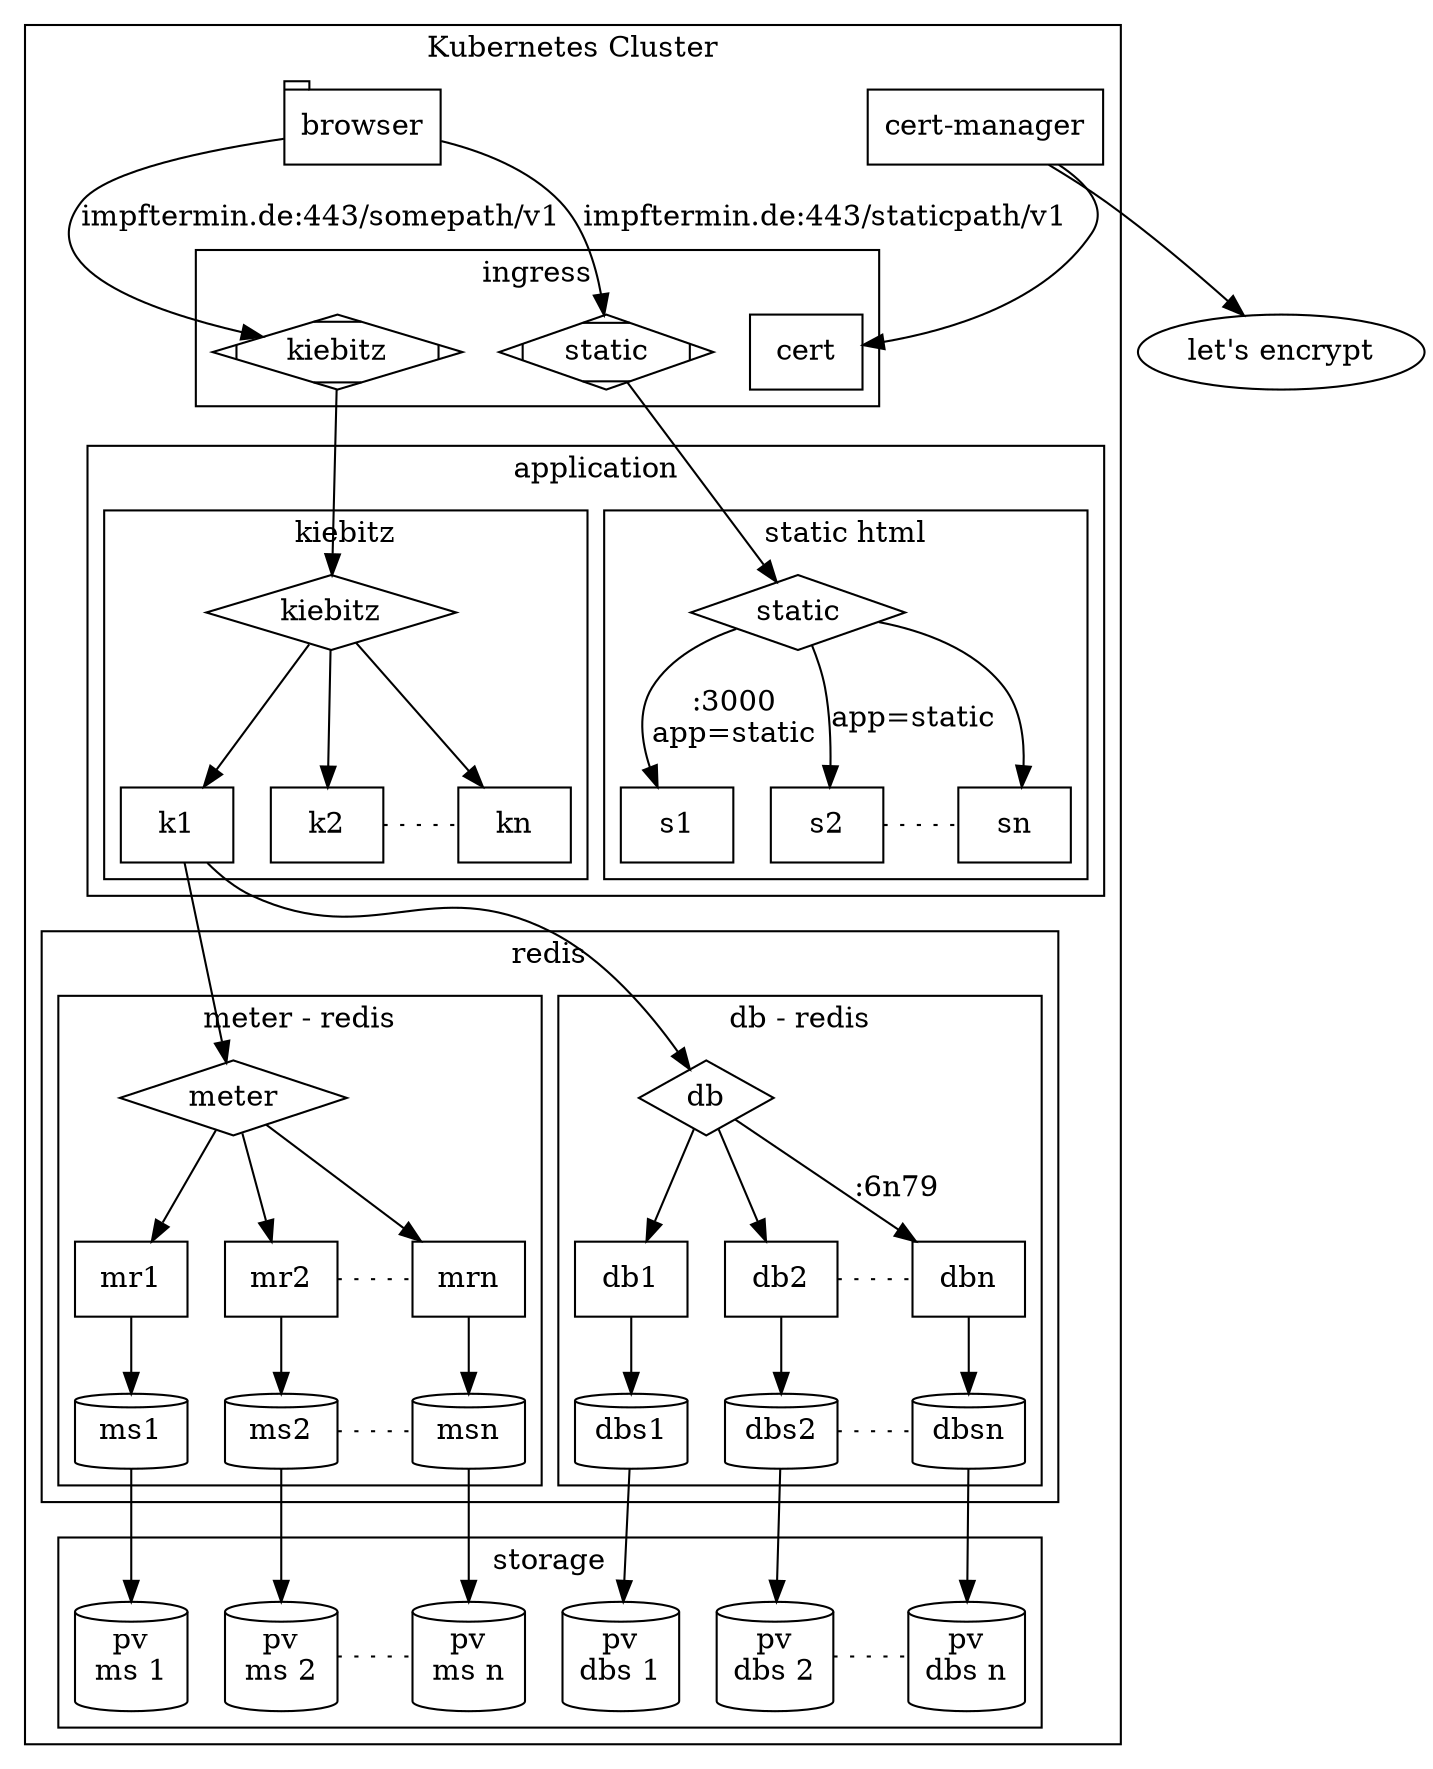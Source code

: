 digraph kiebitz {

 "cert-manager" -> "let's encrypt" 

   subgraph cluster_kubernetes{
    label="Kubernetes Cluster"

	subgraph cluster_redis {
		
		label = "redis";

        subgraph cluster_meter{
            label="meter - redis"
            node [shape=box]; 


            meter -> mr1
            meter -> mr2
            meter -> mrn
            
            meter [shape=diamond]


            mr1 -> ms1
            mr2 -> ms2
            mrn -> msn

    
            ms1[shape=cylinder]
            ms2[shape=cylinder]
            msn[shape=cylinder]
            
            mr2->mrn[constraint=false,style=dotted,arrowhead=none]
            ms2->msn[constraint=false,style=dotted,arrowhead=none]


        }

         subgraph cluster_db{
            node [shape=box]; 
            label="db - redis"
            shape="rect"
     
            db -> db1
            db -> db2
            db -> dbn[label=":6n79"]
            
            db [shape=diamond]

            db1 -> dbs1
            db2 -> dbs2
            dbn -> dbsn

          
            dbs1[shape=cylinder]
            dbs2[shape=cylinder]
            dbsn[shape=cylinder]
             
            db2->dbn[constraint=false,style=dotted,arrowhead=none]
            dbs2->dbsn[constraint=false,style=dotted,arrowhead=none]

        }
	}
   
    subgraph cluster_application {
        label=application
        subgraph cluster_kiebitz {
            node [shape=box]; 
        
        
            k1 -> meter
            k1 -> db
            label = "kiebitz";
            kiebitz[shape=diamond]
            kiebitz -> k1
            kiebitz -> k2
            kiebitz -> kn

            k2->kn[constraint=false,style=dotted,arrowhead=none]
            
        }

        subgraph cluster_static {
            node [shape=box]; 
        
        
            label = "static html";
            static[shape=diamond]
            static->s1[label=":3000\napp=static"]
            static->s2[label="app=static"]
            static->sn
            s2->sn[constraint=false,style=dotted,arrowhead=none]
        }
    }

	subgraph cluster_ingress{
       label=ingress
       node [shape=Mdiamond];
       ik->kiebitz
       is -> static
       ik[label="kiebitz"]
       is[label="static"]
       cert[shape="box"]

    }

    "cert-manager"->cert
    "cert-manager"[shape="box"]
 	node [shape=Mdiamond];

    subgraph cluster_storage{
        node [shape=cylinder];


      dbs1 -> pv_dbs1
      dbs2 -> pv_dbs2
      dbsn -> pv_dbsn

      ms1 -> pv_ms1
      ms2 -> pv_ms2
      msn -> pv_msn
      
      pv_ms1[label="pv\nms 1"]
      pv_ms2[label="pv\nms 2"]
      pv_msn[label="pv\nms n"]

      pv_dbs1[label="pv\ndbs 1"]
      pv_dbs2[label="pv\ndbs 2"]
      pv_dbsn[label="pv\ndbs n"]

      label = "storage"

     pv_dbs2->pv_dbsn[constraint=false,style=dotted,arrowhead=none]
     pv_ms2->pv_msn[constraint=false,style=dotted,arrowhead=none]

    }
   
    browser -> ik[label="impftermin.de:443/somepath/v1",labeljust=l]
    browser -> is[label="impftermin.de:443/staticpath/v1"]
    browser[shape=tab]
   }
}